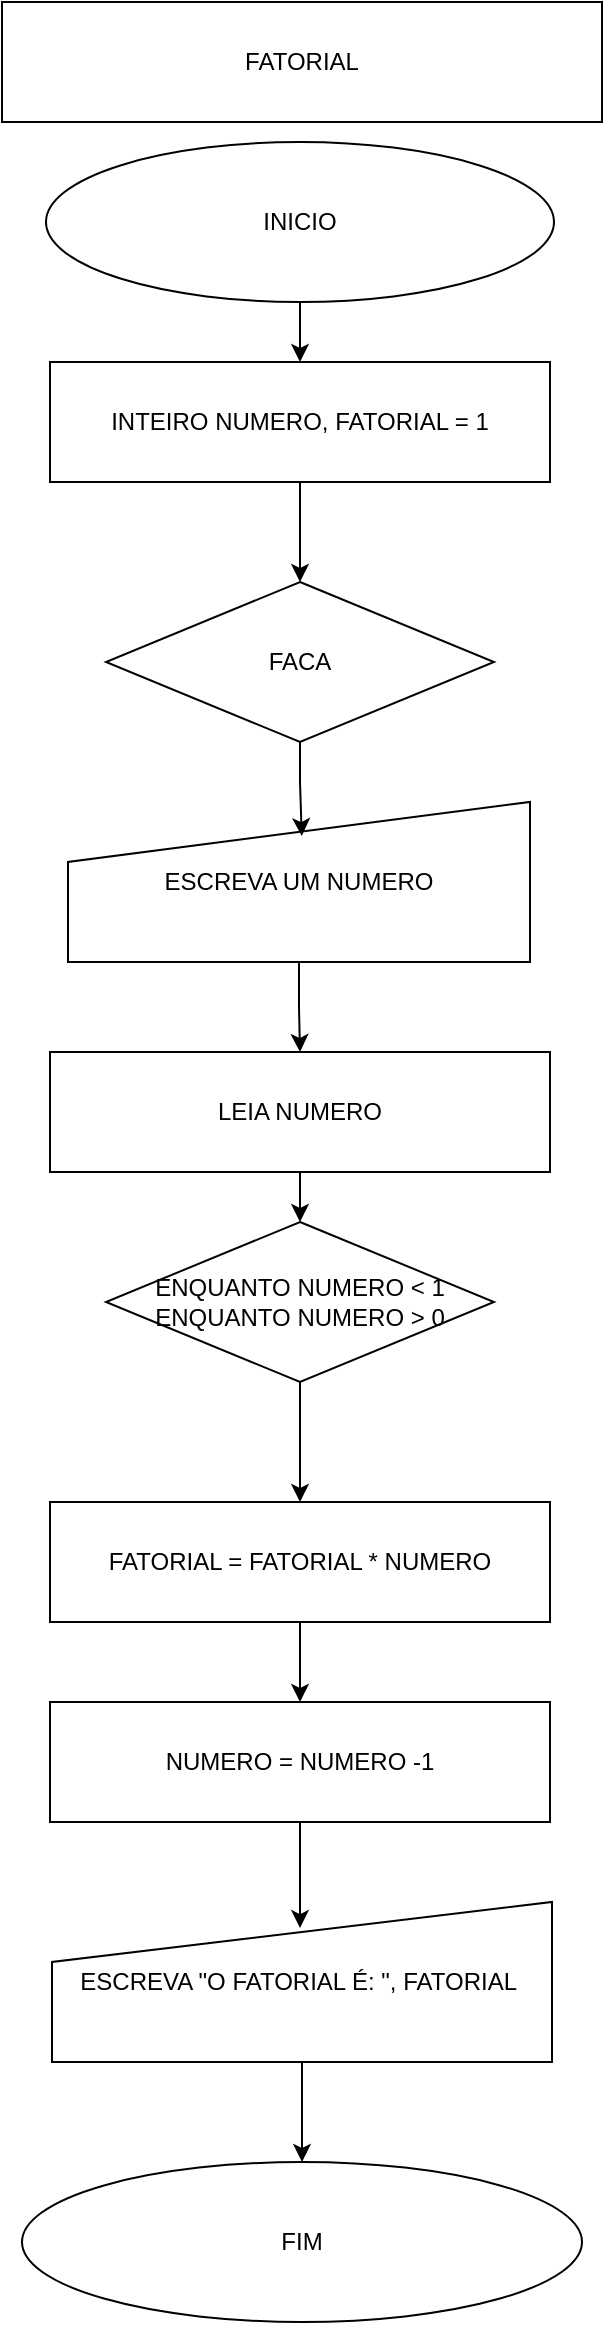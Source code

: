 <mxfile version="24.7.14">
  <diagram name="Página-1" id="DzKP-rG3htPU8535EWbs">
    <mxGraphModel dx="1426" dy="749" grid="1" gridSize="10" guides="1" tooltips="1" connect="1" arrows="1" fold="1" page="1" pageScale="1" pageWidth="827" pageHeight="1169" math="0" shadow="0">
      <root>
        <mxCell id="0" />
        <mxCell id="1" parent="0" />
        <mxCell id="ujIBLaoprjg1PZej5cj--1" value="FATORIAL" style="rounded=0;whiteSpace=wrap;html=1;" vertex="1" parent="1">
          <mxGeometry x="264" width="300" height="60" as="geometry" />
        </mxCell>
        <mxCell id="ujIBLaoprjg1PZej5cj--7" value="" style="edgeStyle=orthogonalEdgeStyle;rounded=0;orthogonalLoop=1;jettySize=auto;html=1;" edge="1" parent="1" source="ujIBLaoprjg1PZej5cj--2" target="ujIBLaoprjg1PZej5cj--6">
          <mxGeometry relative="1" as="geometry" />
        </mxCell>
        <mxCell id="ujIBLaoprjg1PZej5cj--2" value="INICIO" style="ellipse;whiteSpace=wrap;html=1;" vertex="1" parent="1">
          <mxGeometry x="286" y="70" width="254" height="80" as="geometry" />
        </mxCell>
        <mxCell id="ujIBLaoprjg1PZej5cj--3" value="FACA" style="rhombus;whiteSpace=wrap;html=1;" vertex="1" parent="1">
          <mxGeometry x="316" y="290" width="194" height="80" as="geometry" />
        </mxCell>
        <mxCell id="ujIBLaoprjg1PZej5cj--15" value="" style="edgeStyle=orthogonalEdgeStyle;rounded=0;orthogonalLoop=1;jettySize=auto;html=1;" edge="1" parent="1" source="ujIBLaoprjg1PZej5cj--5" target="ujIBLaoprjg1PZej5cj--14">
          <mxGeometry relative="1" as="geometry" />
        </mxCell>
        <mxCell id="ujIBLaoprjg1PZej5cj--5" value="ESCREVA UM NUMERO" style="shape=manualInput;whiteSpace=wrap;html=1;" vertex="1" parent="1">
          <mxGeometry x="297" y="400" width="231" height="80" as="geometry" />
        </mxCell>
        <mxCell id="ujIBLaoprjg1PZej5cj--8" value="" style="edgeStyle=orthogonalEdgeStyle;rounded=0;orthogonalLoop=1;jettySize=auto;html=1;" edge="1" parent="1" source="ujIBLaoprjg1PZej5cj--6" target="ujIBLaoprjg1PZej5cj--3">
          <mxGeometry relative="1" as="geometry" />
        </mxCell>
        <mxCell id="ujIBLaoprjg1PZej5cj--6" value="INTEIRO NUMERO, FATORIAL = 1" style="rounded=0;whiteSpace=wrap;html=1;" vertex="1" parent="1">
          <mxGeometry x="288" y="180" width="250" height="60" as="geometry" />
        </mxCell>
        <mxCell id="ujIBLaoprjg1PZej5cj--12" style="edgeStyle=orthogonalEdgeStyle;rounded=0;orthogonalLoop=1;jettySize=auto;html=1;exitX=0.5;exitY=1;exitDx=0;exitDy=0;entryX=0.506;entryY=0.213;entryDx=0;entryDy=0;entryPerimeter=0;" edge="1" parent="1" source="ujIBLaoprjg1PZej5cj--3" target="ujIBLaoprjg1PZej5cj--5">
          <mxGeometry relative="1" as="geometry" />
        </mxCell>
        <mxCell id="ujIBLaoprjg1PZej5cj--18" value="" style="edgeStyle=orthogonalEdgeStyle;rounded=0;orthogonalLoop=1;jettySize=auto;html=1;" edge="1" parent="1" source="ujIBLaoprjg1PZej5cj--14" target="ujIBLaoprjg1PZej5cj--17">
          <mxGeometry relative="1" as="geometry" />
        </mxCell>
        <mxCell id="ujIBLaoprjg1PZej5cj--14" value="LEIA NUMERO" style="rounded=0;whiteSpace=wrap;html=1;" vertex="1" parent="1">
          <mxGeometry x="288" y="525" width="250" height="60" as="geometry" />
        </mxCell>
        <mxCell id="ujIBLaoprjg1PZej5cj--21" value="" style="edgeStyle=orthogonalEdgeStyle;rounded=0;orthogonalLoop=1;jettySize=auto;html=1;" edge="1" parent="1" source="ujIBLaoprjg1PZej5cj--17" target="ujIBLaoprjg1PZej5cj--19">
          <mxGeometry relative="1" as="geometry" />
        </mxCell>
        <mxCell id="ujIBLaoprjg1PZej5cj--17" value="ENQUANTO NUMERO &amp;lt; 1&lt;div&gt;ENQUANTO NUMERO &amp;gt; 0&lt;/div&gt;" style="rhombus;whiteSpace=wrap;html=1;" vertex="1" parent="1">
          <mxGeometry x="316" y="610" width="194" height="80" as="geometry" />
        </mxCell>
        <mxCell id="ujIBLaoprjg1PZej5cj--22" value="" style="edgeStyle=orthogonalEdgeStyle;rounded=0;orthogonalLoop=1;jettySize=auto;html=1;" edge="1" parent="1" source="ujIBLaoprjg1PZej5cj--19" target="ujIBLaoprjg1PZej5cj--20">
          <mxGeometry relative="1" as="geometry" />
        </mxCell>
        <mxCell id="ujIBLaoprjg1PZej5cj--19" value="FATORIAL = FATORIAL * NUMERO" style="rounded=0;whiteSpace=wrap;html=1;" vertex="1" parent="1">
          <mxGeometry x="288" y="750" width="250" height="60" as="geometry" />
        </mxCell>
        <mxCell id="ujIBLaoprjg1PZej5cj--20" value="NUMERO = NUMERO -1" style="rounded=0;whiteSpace=wrap;html=1;" vertex="1" parent="1">
          <mxGeometry x="288" y="850" width="250" height="60" as="geometry" />
        </mxCell>
        <mxCell id="ujIBLaoprjg1PZej5cj--30" value="" style="edgeStyle=orthogonalEdgeStyle;rounded=0;orthogonalLoop=1;jettySize=auto;html=1;" edge="1" parent="1" source="ujIBLaoprjg1PZej5cj--23" target="ujIBLaoprjg1PZej5cj--29">
          <mxGeometry relative="1" as="geometry" />
        </mxCell>
        <mxCell id="ujIBLaoprjg1PZej5cj--23" value="ESCREVA &quot;O FATORIAL É: &quot;, FATORIAL&amp;nbsp;" style="shape=manualInput;whiteSpace=wrap;html=1;" vertex="1" parent="1">
          <mxGeometry x="289" y="950" width="250" height="80" as="geometry" />
        </mxCell>
        <mxCell id="ujIBLaoprjg1PZej5cj--26" style="edgeStyle=orthogonalEdgeStyle;rounded=0;orthogonalLoop=1;jettySize=auto;html=1;exitX=0.5;exitY=1;exitDx=0;exitDy=0;entryX=0.496;entryY=0.163;entryDx=0;entryDy=0;entryPerimeter=0;" edge="1" parent="1" source="ujIBLaoprjg1PZej5cj--20" target="ujIBLaoprjg1PZej5cj--23">
          <mxGeometry relative="1" as="geometry" />
        </mxCell>
        <mxCell id="ujIBLaoprjg1PZej5cj--29" value="FIM" style="ellipse;whiteSpace=wrap;html=1;" vertex="1" parent="1">
          <mxGeometry x="274" y="1080" width="280" height="80" as="geometry" />
        </mxCell>
      </root>
    </mxGraphModel>
  </diagram>
</mxfile>
